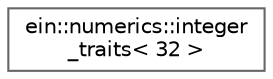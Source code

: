 digraph "Graphical Class Hierarchy"
{
 // LATEX_PDF_SIZE
  bgcolor="transparent";
  edge [fontname=Helvetica,fontsize=10,labelfontname=Helvetica,labelfontsize=10];
  node [fontname=Helvetica,fontsize=10,shape=box,height=0.2,width=0.4];
  rankdir="LR";
  Node0 [id="Node000000",label="ein::numerics::integer\l_traits\< 32 \>",height=0.2,width=0.4,color="grey40", fillcolor="white", style="filled",URL="$de/df9/namespaceein_1_1numerics.html#d0/d77/structein_1_1numerics_1_1integer__traits_3_0132_01_4",tooltip=" "];
}
